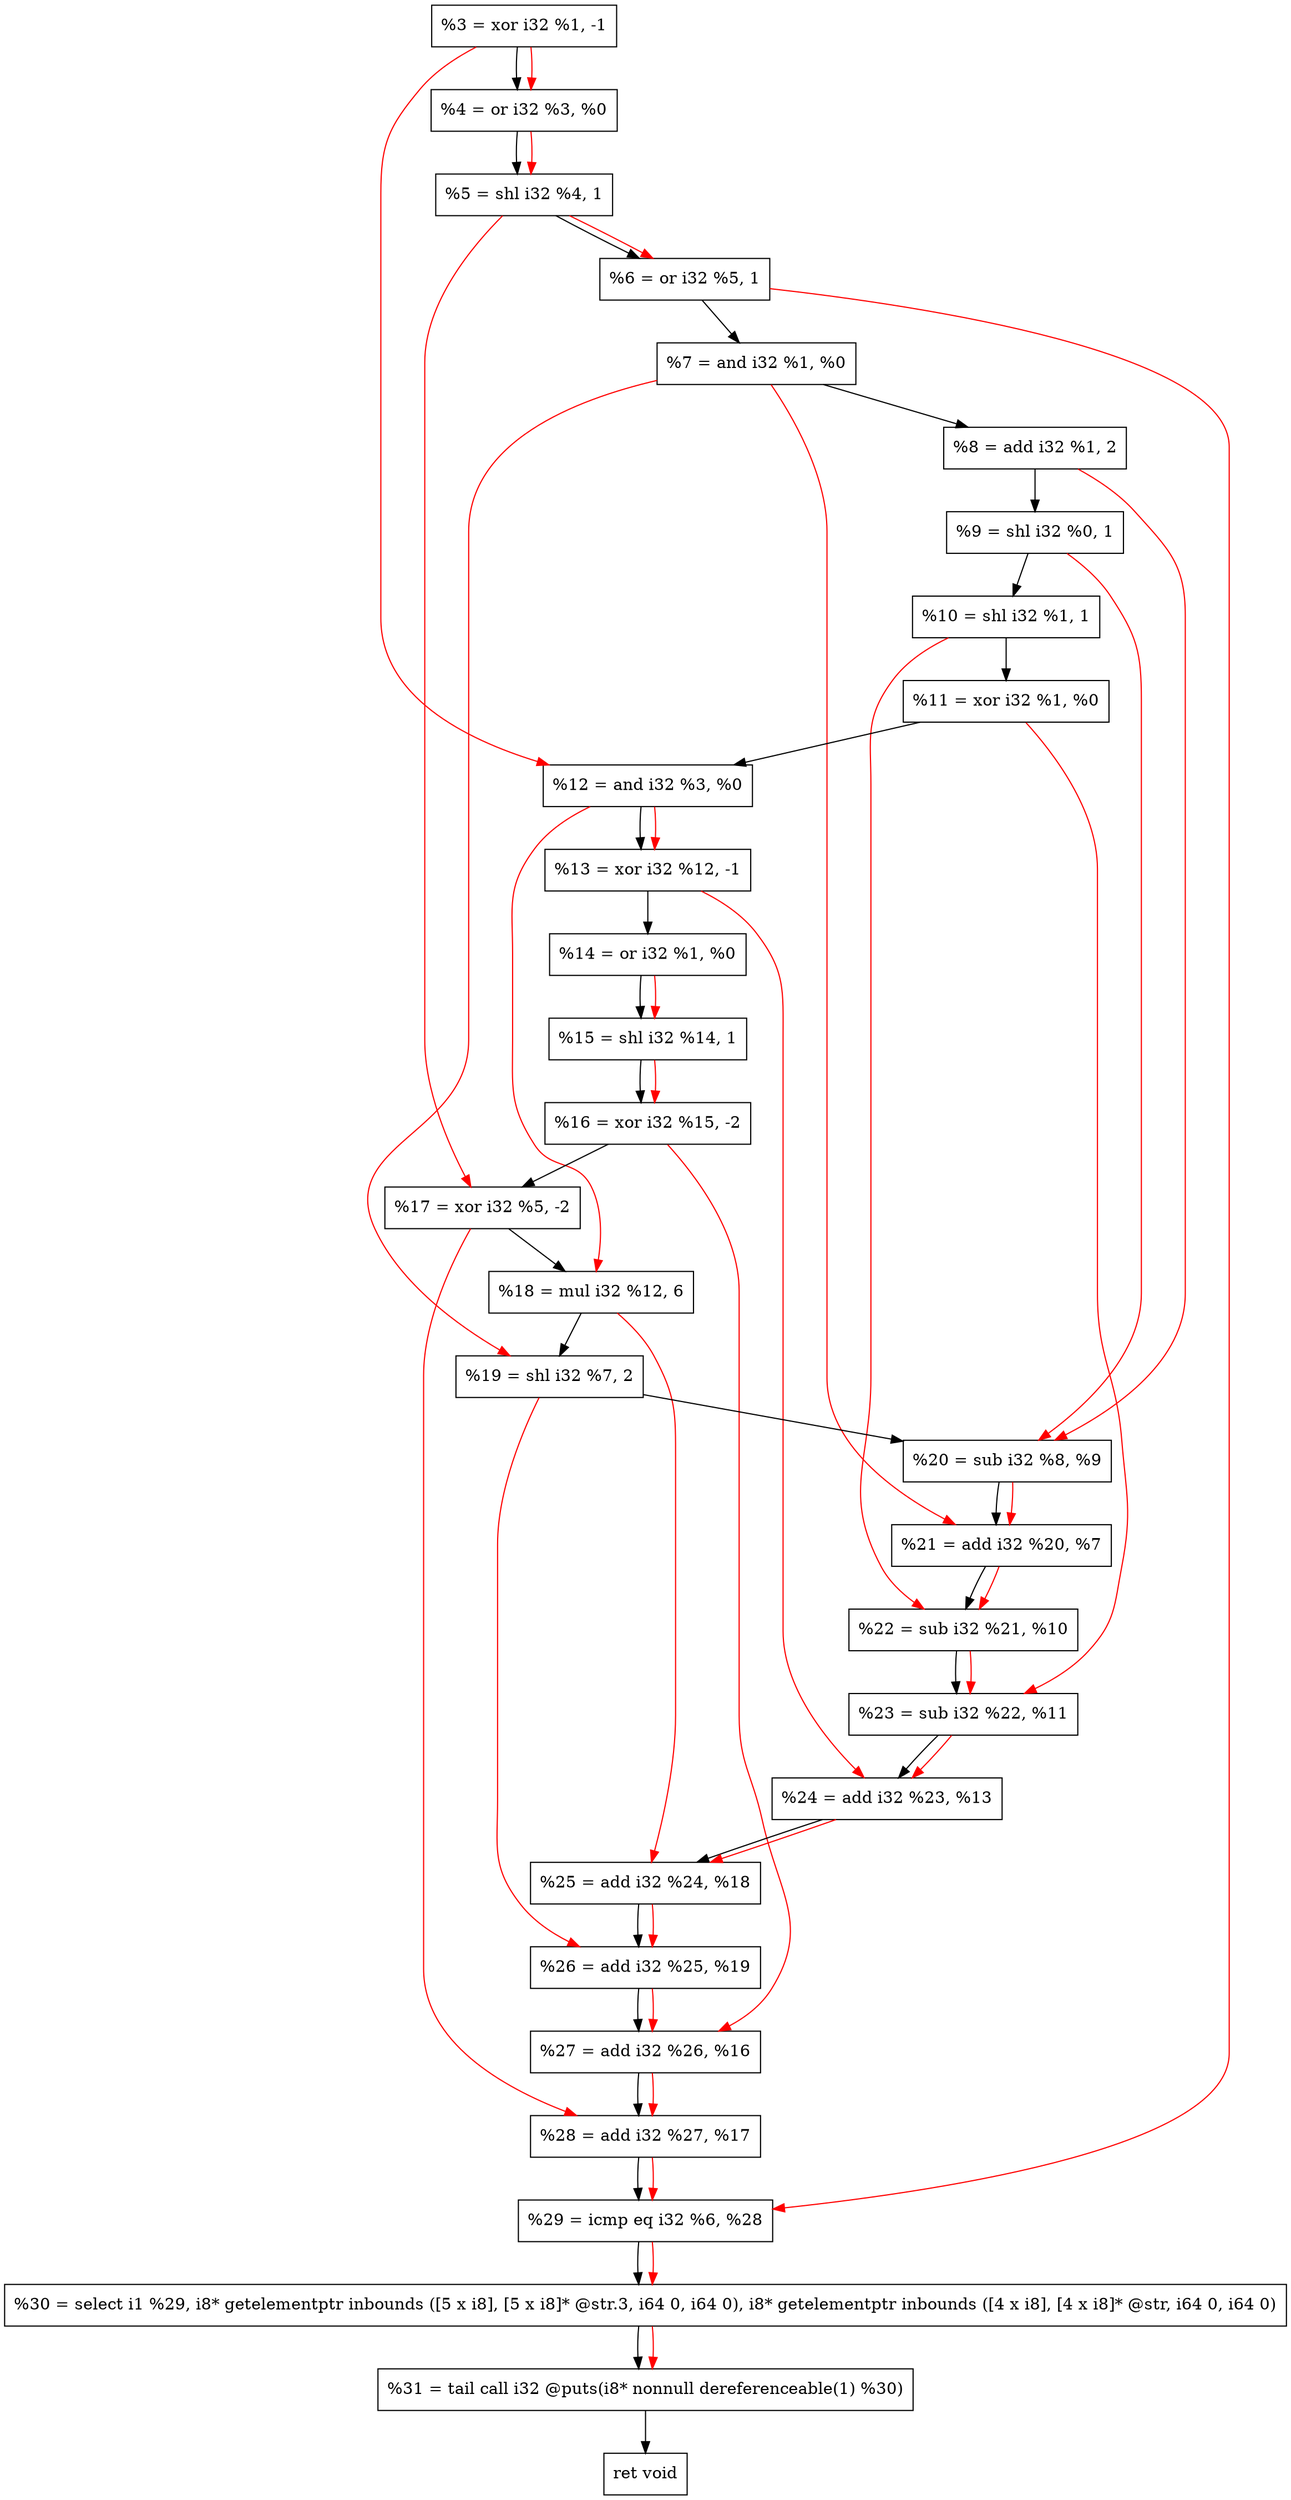 digraph "DFG for'crackme' function" {
	Node0xac5c00[shape=record, label="  %3 = xor i32 %1, -1"];
	Node0xac5c70[shape=record, label="  %4 = or i32 %3, %0"];
	Node0xac5d30[shape=record, label="  %5 = shl i32 %4, 1"];
	Node0xac5da0[shape=record, label="  %6 = or i32 %5, 1"];
	Node0xac5e10[shape=record, label="  %7 = and i32 %1, %0"];
	Node0xac5eb0[shape=record, label="  %8 = add i32 %1, 2"];
	Node0xac5f20[shape=record, label="  %9 = shl i32 %0, 1"];
	Node0xac5f90[shape=record, label="  %10 = shl i32 %1, 1"];
	Node0xac6000[shape=record, label="  %11 = xor i32 %1, %0"];
	Node0xac6070[shape=record, label="  %12 = and i32 %3, %0"];
	Node0xac60e0[shape=record, label="  %13 = xor i32 %12, -1"];
	Node0xac6150[shape=record, label="  %14 = or i32 %1, %0"];
	Node0xac61c0[shape=record, label="  %15 = shl i32 %14, 1"];
	Node0xac6260[shape=record, label="  %16 = xor i32 %15, -2"];
	Node0xac62d0[shape=record, label="  %17 = xor i32 %5, -2"];
	Node0xac6370[shape=record, label="  %18 = mul i32 %12, 6"];
	Node0xac63e0[shape=record, label="  %19 = shl i32 %7, 2"];
	Node0xac6450[shape=record, label="  %20 = sub i32 %8, %9"];
	Node0xac64c0[shape=record, label="  %21 = add i32 %20, %7"];
	Node0xac6530[shape=record, label="  %22 = sub i32 %21, %10"];
	Node0xac65a0[shape=record, label="  %23 = sub i32 %22, %11"];
	Node0xac6610[shape=record, label="  %24 = add i32 %23, %13"];
	Node0xac6680[shape=record, label="  %25 = add i32 %24, %18"];
	Node0xac66f0[shape=record, label="  %26 = add i32 %25, %19"];
	Node0xac6760[shape=record, label="  %27 = add i32 %26, %16"];
	Node0xac67d0[shape=record, label="  %28 = add i32 %27, %17"];
	Node0xac6840[shape=record, label="  %29 = icmp eq i32 %6, %28"];
	Node0xa66268[shape=record, label="  %30 = select i1 %29, i8* getelementptr inbounds ([5 x i8], [5 x i8]* @str.3, i64 0, i64 0), i8* getelementptr inbounds ([4 x i8], [4 x i8]* @str, i64 0, i64 0)"];
	Node0xac6ce0[shape=record, label="  %31 = tail call i32 @puts(i8* nonnull dereferenceable(1) %30)"];
	Node0xac6d30[shape=record, label="  ret void"];
	Node0xac5c00 -> Node0xac5c70;
	Node0xac5c70 -> Node0xac5d30;
	Node0xac5d30 -> Node0xac5da0;
	Node0xac5da0 -> Node0xac5e10;
	Node0xac5e10 -> Node0xac5eb0;
	Node0xac5eb0 -> Node0xac5f20;
	Node0xac5f20 -> Node0xac5f90;
	Node0xac5f90 -> Node0xac6000;
	Node0xac6000 -> Node0xac6070;
	Node0xac6070 -> Node0xac60e0;
	Node0xac60e0 -> Node0xac6150;
	Node0xac6150 -> Node0xac61c0;
	Node0xac61c0 -> Node0xac6260;
	Node0xac6260 -> Node0xac62d0;
	Node0xac62d0 -> Node0xac6370;
	Node0xac6370 -> Node0xac63e0;
	Node0xac63e0 -> Node0xac6450;
	Node0xac6450 -> Node0xac64c0;
	Node0xac64c0 -> Node0xac6530;
	Node0xac6530 -> Node0xac65a0;
	Node0xac65a0 -> Node0xac6610;
	Node0xac6610 -> Node0xac6680;
	Node0xac6680 -> Node0xac66f0;
	Node0xac66f0 -> Node0xac6760;
	Node0xac6760 -> Node0xac67d0;
	Node0xac67d0 -> Node0xac6840;
	Node0xac6840 -> Node0xa66268;
	Node0xa66268 -> Node0xac6ce0;
	Node0xac6ce0 -> Node0xac6d30;
edge [color=red]
	Node0xac5c00 -> Node0xac5c70;
	Node0xac5c70 -> Node0xac5d30;
	Node0xac5d30 -> Node0xac5da0;
	Node0xac5c00 -> Node0xac6070;
	Node0xac6070 -> Node0xac60e0;
	Node0xac6150 -> Node0xac61c0;
	Node0xac61c0 -> Node0xac6260;
	Node0xac5d30 -> Node0xac62d0;
	Node0xac6070 -> Node0xac6370;
	Node0xac5e10 -> Node0xac63e0;
	Node0xac5eb0 -> Node0xac6450;
	Node0xac5f20 -> Node0xac6450;
	Node0xac6450 -> Node0xac64c0;
	Node0xac5e10 -> Node0xac64c0;
	Node0xac64c0 -> Node0xac6530;
	Node0xac5f90 -> Node0xac6530;
	Node0xac6530 -> Node0xac65a0;
	Node0xac6000 -> Node0xac65a0;
	Node0xac65a0 -> Node0xac6610;
	Node0xac60e0 -> Node0xac6610;
	Node0xac6610 -> Node0xac6680;
	Node0xac6370 -> Node0xac6680;
	Node0xac6680 -> Node0xac66f0;
	Node0xac63e0 -> Node0xac66f0;
	Node0xac66f0 -> Node0xac6760;
	Node0xac6260 -> Node0xac6760;
	Node0xac6760 -> Node0xac67d0;
	Node0xac62d0 -> Node0xac67d0;
	Node0xac5da0 -> Node0xac6840;
	Node0xac67d0 -> Node0xac6840;
	Node0xac6840 -> Node0xa66268;
	Node0xa66268 -> Node0xac6ce0;
}
